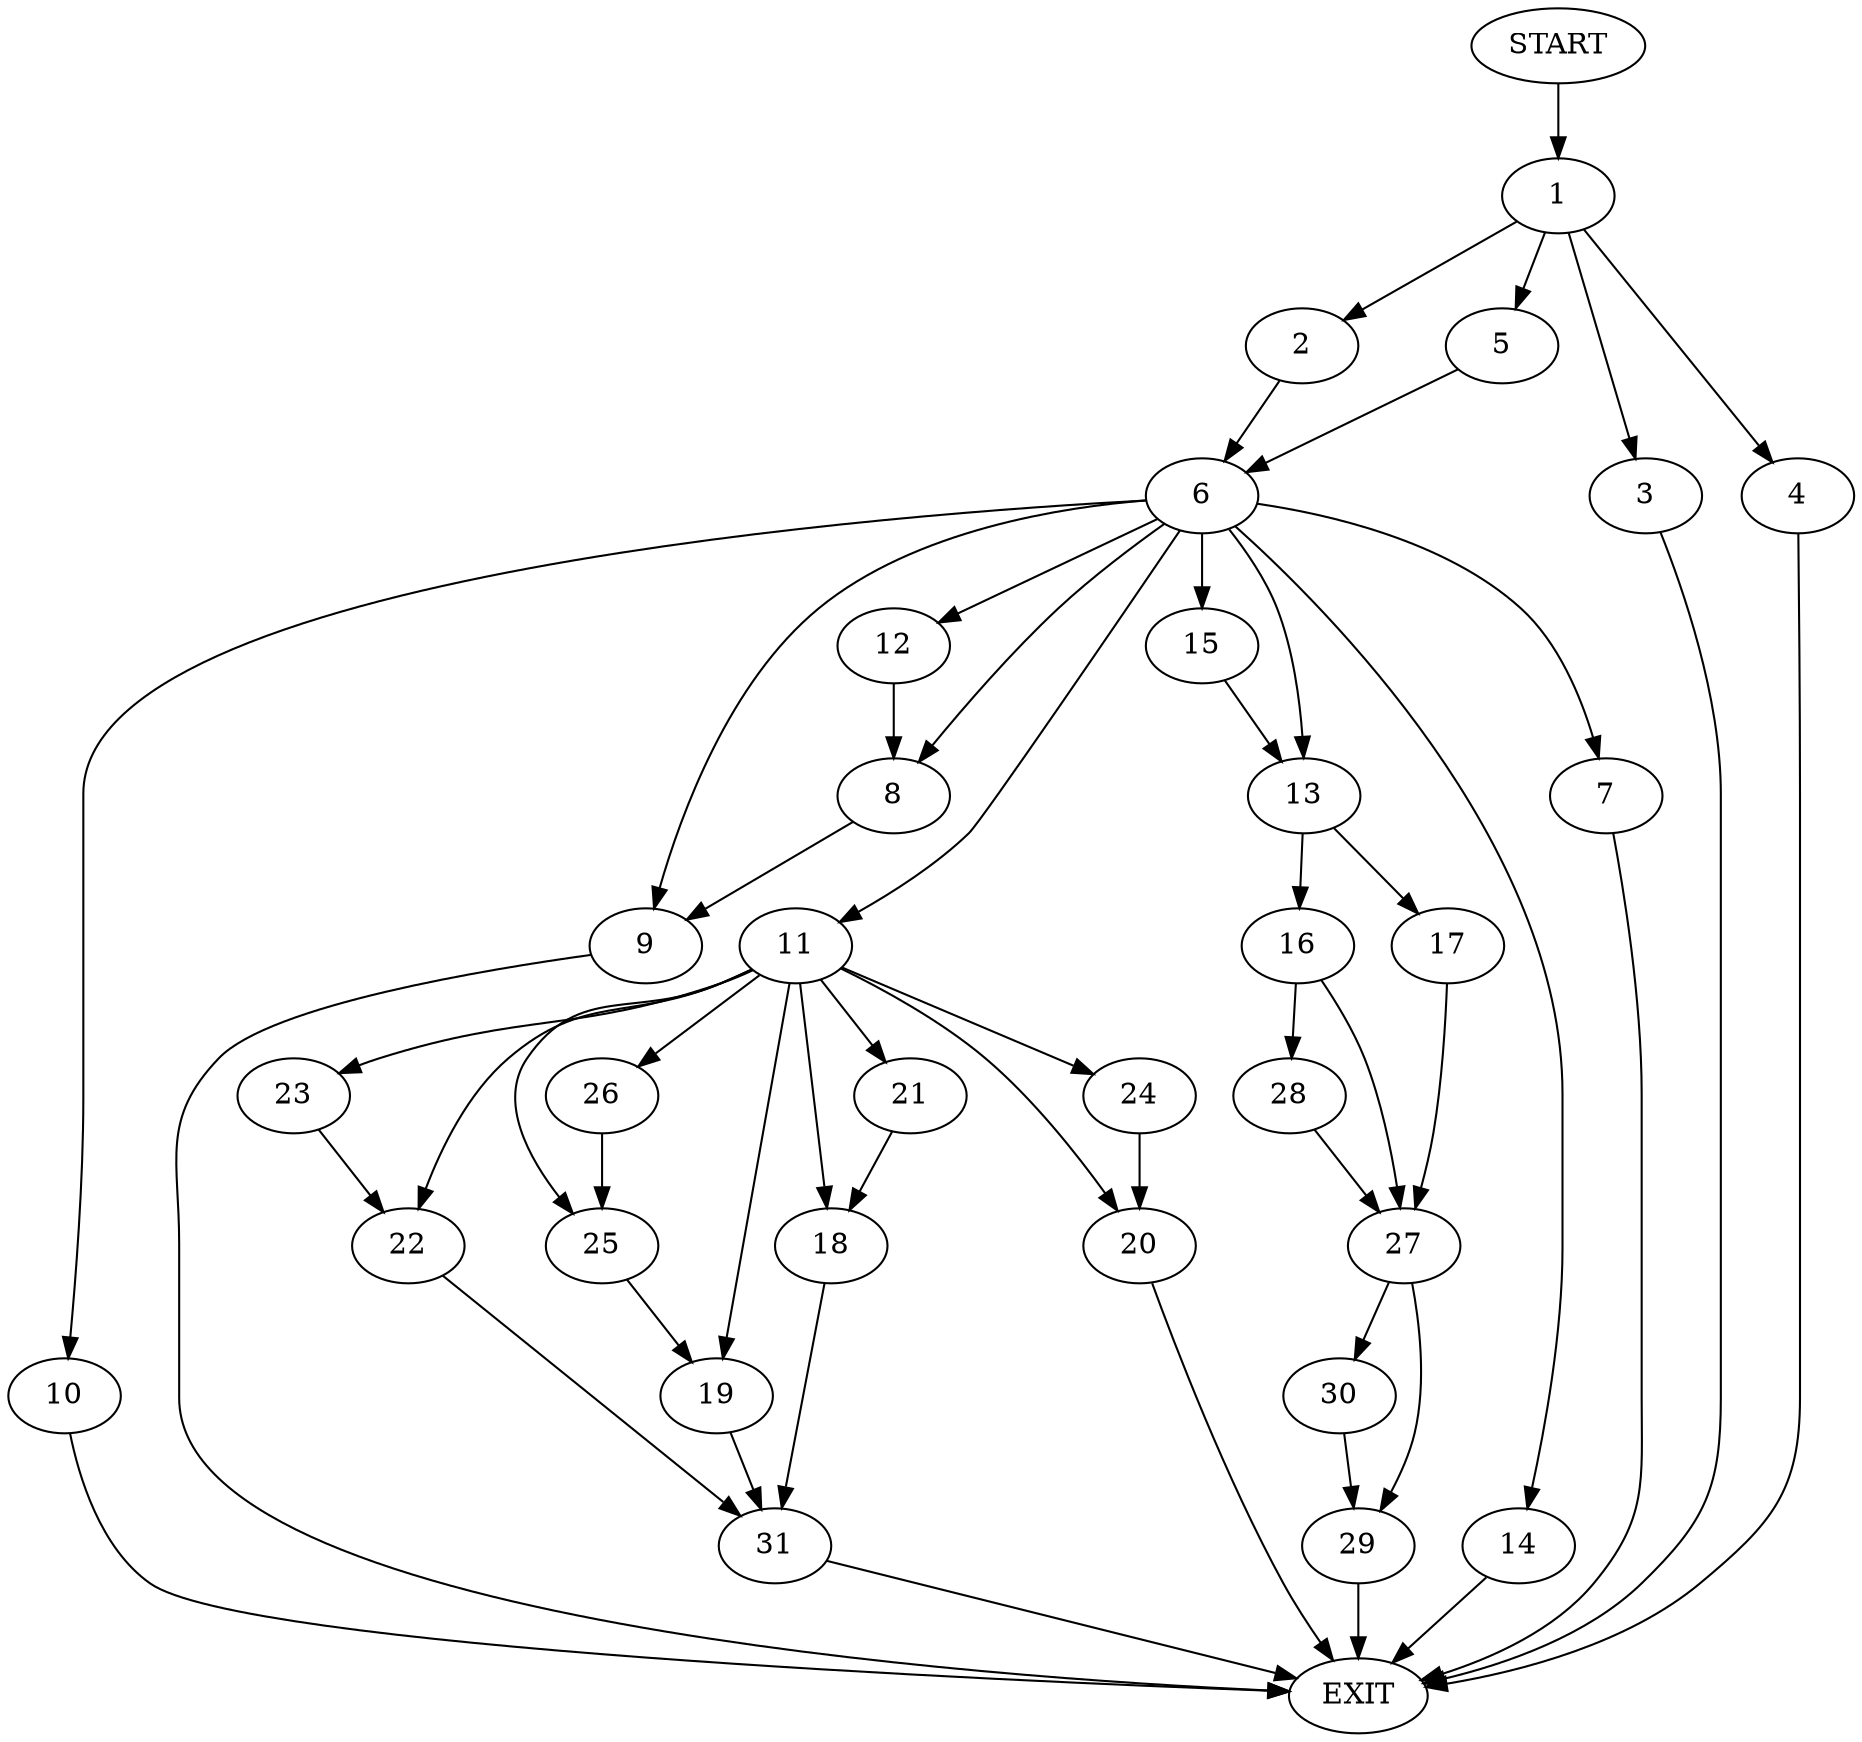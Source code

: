 digraph {
0 [label="START"]
32 [label="EXIT"]
0 -> 1
1 -> 2
1 -> 3
1 -> 4
1 -> 5
4 -> 32
2 -> 6
5 -> 6
3 -> 32
6 -> 7
6 -> 8
6 -> 9
6 -> 10
6 -> 11
6 -> 12
6 -> 13
6 -> 14
6 -> 15
9 -> 32
13 -> 16
13 -> 17
10 -> 32
14 -> 32
15 -> 13
11 -> 18
11 -> 19
11 -> 20
11 -> 21
11 -> 22
11 -> 23
11 -> 24
11 -> 25
11 -> 26
8 -> 9
12 -> 8
7 -> 32
17 -> 27
16 -> 28
16 -> 27
28 -> 27
27 -> 29
27 -> 30
29 -> 32
30 -> 29
22 -> 31
18 -> 31
23 -> 22
24 -> 20
20 -> 32
19 -> 31
26 -> 25
21 -> 18
25 -> 19
31 -> 32
}
